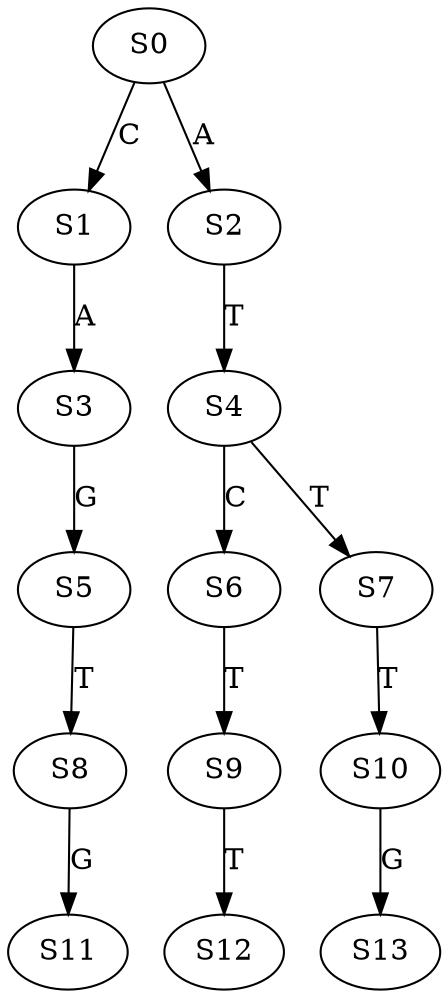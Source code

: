 strict digraph  {
	S0 -> S1 [ label = C ];
	S0 -> S2 [ label = A ];
	S1 -> S3 [ label = A ];
	S2 -> S4 [ label = T ];
	S3 -> S5 [ label = G ];
	S4 -> S6 [ label = C ];
	S4 -> S7 [ label = T ];
	S5 -> S8 [ label = T ];
	S6 -> S9 [ label = T ];
	S7 -> S10 [ label = T ];
	S8 -> S11 [ label = G ];
	S9 -> S12 [ label = T ];
	S10 -> S13 [ label = G ];
}
